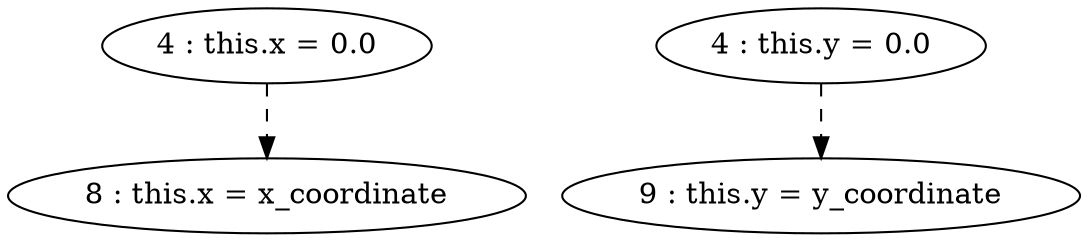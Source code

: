 digraph G {
"4 : this.x = 0.0"
"4 : this.x = 0.0" -> "8 : this.x = x_coordinate" [style=dashed]
"4 : this.y = 0.0"
"4 : this.y = 0.0" -> "9 : this.y = y_coordinate" [style=dashed]
"8 : this.x = x_coordinate"
"9 : this.y = y_coordinate"
}